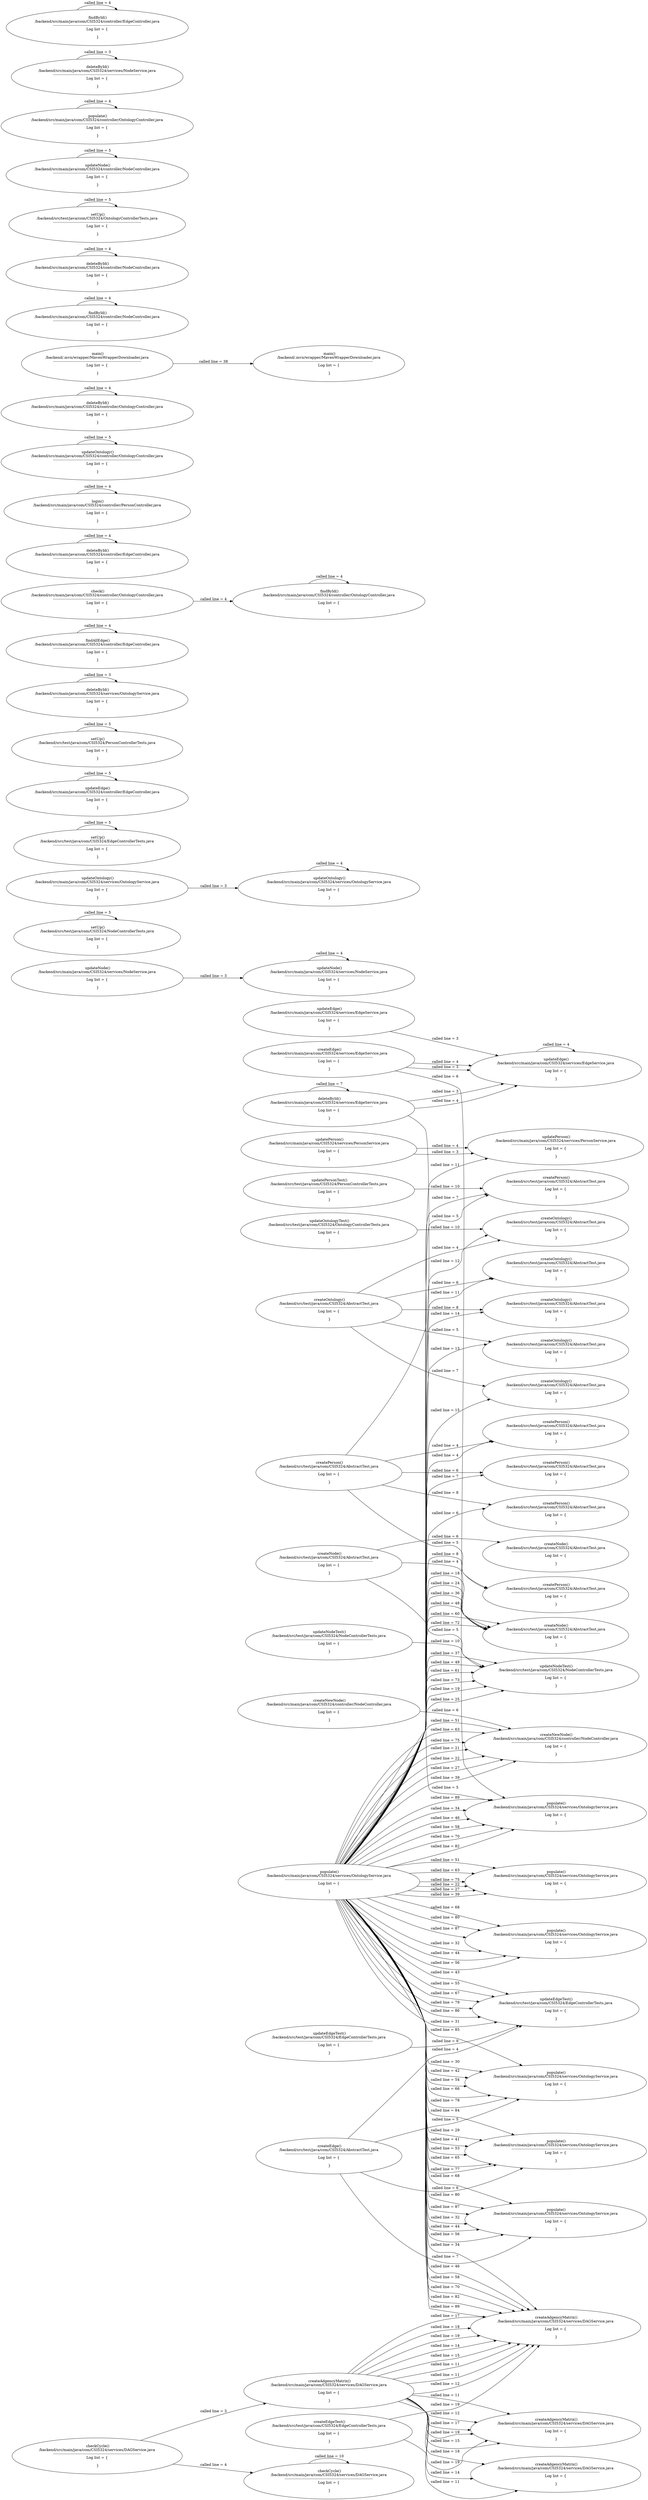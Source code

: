 digraph cil_rad {
rankdir = LR;
node [shape=oval];
  1114822007 -> -905772693[label =" called line = 10"];
  1114822007 [ label = " updateOntologyTest()
/backend/src/test/java/com/CSI5324/OntologyControllerTests.java
 ---------------------------------------------------------------------------- 
 Log list = { 

 }" ];
-905772693 [ label = " updateOntologyTest()
/backend/src/test/java/com/CSI5324/OntologyControllerTests.java
 ---------------------------------------------------------------------------- 
 Log list = { 

 }" ];
  -14965986 -> -14965986[label =" called line = 4"];
  -14965986 [ label = " findById()
/backend/src/main/java/com/CSI5324/services/NodeService.java
 ---------------------------------------------------------------------------- 
 Log list = { 

 }" ];
-14965986 [ label = " findById()
/backend/src/main/java/com/CSI5324/services/NodeService.java
 ---------------------------------------------------------------------------- 
 Log list = { 

 }" ];
  1726496229 -> 1726496229[label =" called line = 5"];
  1726496229 [ label = " setUp()
/backend/src/test/java/com/CSI5324/NodeControllerTests.java
 ---------------------------------------------------------------------------- 
 Log list = { 

 }" ];
1726496229 [ label = " setUp()
/backend/src/test/java/com/CSI5324/NodeControllerTests.java
 ---------------------------------------------------------------------------- 
 Log list = { 

 }" ];
  211982769 -> 211982769[label =" called line = 4"];
  211982769 [ label = " findById()
/backend/src/main/java/com/CSI5324/services/OntologyService.java
 ---------------------------------------------------------------------------- 
 Log list = { 

 }" ];
211982769 [ label = " findById()
/backend/src/main/java/com/CSI5324/services/OntologyService.java
 ---------------------------------------------------------------------------- 
 Log list = { 

 }" ];
  857779511 -> -1856030810[label =" called line = 10"];
  857779511 [ label = " updatePersonTest()
/backend/src/test/java/com/CSI5324/PersonControllerTests.java
 ---------------------------------------------------------------------------- 
 Log list = { 

 }" ];
-1856030810 [ label = " updatePersonTest()
/backend/src/test/java/com/CSI5324/PersonControllerTests.java
 ---------------------------------------------------------------------------- 
 Log list = { 

 }" ];
  -1187289312 -> -1187289312[label =" called line = 5"];
  -1187289312 [ label = " setUp()
/backend/src/test/java/com/CSI5324/EdgeControllerTests.java
 ---------------------------------------------------------------------------- 
 Log list = { 

 }" ];
-1187289312 [ label = " setUp()
/backend/src/test/java/com/CSI5324/EdgeControllerTests.java
 ---------------------------------------------------------------------------- 
 Log list = { 

 }" ];
  2024435633 -> 1937531139[label =" called line = 3"];
  2024435633 [ label = " createEdge()
/backend/src/main/java/com/CSI5324/services/EdgeService.java
 ---------------------------------------------------------------------------- 
 Log list = { 

 }" ];
1937531139 [ label = " createEdge()
/backend/src/main/java/com/CSI5324/services/EdgeService.java
 ---------------------------------------------------------------------------- 
 Log list = { 

 }" ];
  2024435633 -> 1937531139[label =" called line = 4"];
  2024435633 [ label = " createEdge()
/backend/src/main/java/com/CSI5324/services/EdgeService.java
 ---------------------------------------------------------------------------- 
 Log list = { 

 }" ];
1937531139 [ label = " createEdge()
/backend/src/main/java/com/CSI5324/services/EdgeService.java
 ---------------------------------------------------------------------------- 
 Log list = { 

 }" ];
  2024435633 -> -1876270642[label =" called line = 6"];
  2024435633 [ label = " createEdge()
/backend/src/main/java/com/CSI5324/services/EdgeService.java
 ---------------------------------------------------------------------------- 
 Log list = { 

 }" ];
-1876270642 [ label = " createEdge()
/backend/src/main/java/com/CSI5324/services/EdgeService.java
 ---------------------------------------------------------------------------- 
 Log list = { 

 }" ];
  54956378 -> 1669258125[label =" called line = 4"];
  54956378 [ label = " createEdge()
/backend/src/test/java/com/CSI5324/AbstractTest.java
 ---------------------------------------------------------------------------- 
 Log list = { 

 }" ];
1669258125 [ label = " createEdge()
/backend/src/test/java/com/CSI5324/AbstractTest.java
 ---------------------------------------------------------------------------- 
 Log list = { 

 }" ];
  54956378 -> 841292879[label =" called line = 5"];
  54956378 [ label = " createEdge()
/backend/src/test/java/com/CSI5324/AbstractTest.java
 ---------------------------------------------------------------------------- 
 Log list = { 

 }" ];
841292879 [ label = " createEdge()
/backend/src/test/java/com/CSI5324/AbstractTest.java
 ---------------------------------------------------------------------------- 
 Log list = { 

 }" ];
  54956378 -> 1935152702[label =" called line = 6"];
  54956378 [ label = " createEdge()
/backend/src/test/java/com/CSI5324/AbstractTest.java
 ---------------------------------------------------------------------------- 
 Log list = { 

 }" ];
1935152702 [ label = " createEdge()
/backend/src/test/java/com/CSI5324/AbstractTest.java
 ---------------------------------------------------------------------------- 
 Log list = { 

 }" ];
  54956378 -> -2112340593[label =" called line = 7"];
  54956378 [ label = " createEdge()
/backend/src/test/java/com/CSI5324/AbstractTest.java
 ---------------------------------------------------------------------------- 
 Log list = { 

 }" ];
-2112340593 [ label = " createEdge()
/backend/src/test/java/com/CSI5324/AbstractTest.java
 ---------------------------------------------------------------------------- 
 Log list = { 

 }" ];
  -1614133014 -> -1614133014[label =" called line = 10"];
  -1614133014 [ label = " dfs()
/backend/src/main/java/com/CSI5324/services/DAGService.java
 ---------------------------------------------------------------------------- 
 Log list = { 

 }" ];
-1614133014 [ label = " dfs()
/backend/src/main/java/com/CSI5324/services/DAGService.java
 ---------------------------------------------------------------------------- 
 Log list = { 

 }" ];
  -338783755 -> 1937531139[label =" called line = 3"];
  -338783755 [ label = " deleteById()
/backend/src/main/java/com/CSI5324/services/EdgeService.java
 ---------------------------------------------------------------------------- 
 Log list = { 

 }" ];
1937531139 [ label = " deleteById()
/backend/src/main/java/com/CSI5324/services/EdgeService.java
 ---------------------------------------------------------------------------- 
 Log list = { 

 }" ];
  -338783755 -> 1937531139[label =" called line = 4"];
  -338783755 [ label = " deleteById()
/backend/src/main/java/com/CSI5324/services/EdgeService.java
 ---------------------------------------------------------------------------- 
 Log list = { 

 }" ];
1937531139 [ label = " deleteById()
/backend/src/main/java/com/CSI5324/services/EdgeService.java
 ---------------------------------------------------------------------------- 
 Log list = { 

 }" ];
  -338783755 -> -1876270642[label =" called line = 5"];
  -338783755 [ label = " deleteById()
/backend/src/main/java/com/CSI5324/services/EdgeService.java
 ---------------------------------------------------------------------------- 
 Log list = { 

 }" ];
-1876270642 [ label = " deleteById()
/backend/src/main/java/com/CSI5324/services/EdgeService.java
 ---------------------------------------------------------------------------- 
 Log list = { 

 }" ];
  -338783755 -> -338783755[label =" called line = 7"];
  -338783755 [ label = " deleteById()
/backend/src/main/java/com/CSI5324/services/EdgeService.java
 ---------------------------------------------------------------------------- 
 Log list = { 

 }" ];
-338783755 [ label = " deleteById()
/backend/src/main/java/com/CSI5324/services/EdgeService.java
 ---------------------------------------------------------------------------- 
 Log list = { 

 }" ];
  -1433088593 -> -1752601307[label =" called line = 4"];
  -1433088593 [ label = " populate()
/backend/src/main/java/com/CSI5324/services/OntologyService.java
 ---------------------------------------------------------------------------- 
 Log list = { 

 }" ];
-1752601307 [ label = " populate()
/backend/src/main/java/com/CSI5324/services/OntologyService.java
 ---------------------------------------------------------------------------- 
 Log list = { 

 }" ];
  -1433088593 -> -1856030810[label =" called line = 5"];
  -1433088593 [ label = " populate()
/backend/src/main/java/com/CSI5324/services/OntologyService.java
 ---------------------------------------------------------------------------- 
 Log list = { 

 }" ];
-1856030810 [ label = " populate()
/backend/src/main/java/com/CSI5324/services/OntologyService.java
 ---------------------------------------------------------------------------- 
 Log list = { 

 }" ];
  -1433088593 -> 370726197[label =" called line = 6"];
  -1433088593 [ label = " populate()
/backend/src/main/java/com/CSI5324/services/OntologyService.java
 ---------------------------------------------------------------------------- 
 Log list = { 

 }" ];
370726197 [ label = " populate()
/backend/src/main/java/com/CSI5324/services/OntologyService.java
 ---------------------------------------------------------------------------- 
 Log list = { 

 }" ];
  -1433088593 -> -481006463[label =" called line = 7"];
  -1433088593 [ label = " populate()
/backend/src/main/java/com/CSI5324/services/OntologyService.java
 ---------------------------------------------------------------------------- 
 Log list = { 

 }" ];
-481006463 [ label = " populate()
/backend/src/main/java/com/CSI5324/services/OntologyService.java
 ---------------------------------------------------------------------------- 
 Log list = { 

 }" ];
  -1433088593 -> 1848115617[label =" called line = 8"];
  -1433088593 [ label = " populate()
/backend/src/main/java/com/CSI5324/services/OntologyService.java
 ---------------------------------------------------------------------------- 
 Log list = { 

 }" ];
1848115617 [ label = " populate()
/backend/src/main/java/com/CSI5324/services/OntologyService.java
 ---------------------------------------------------------------------------- 
 Log list = { 

 }" ];
  -1433088593 -> 1249648296[label =" called line = 11"];
  -1433088593 [ label = " populate()
/backend/src/main/java/com/CSI5324/services/OntologyService.java
 ---------------------------------------------------------------------------- 
 Log list = { 

 }" ];
1249648296 [ label = " populate()
/backend/src/main/java/com/CSI5324/services/OntologyService.java
 ---------------------------------------------------------------------------- 
 Log list = { 

 }" ];
  -1433088593 -> -1309626333[label =" called line = 11"];
  -1433088593 [ label = " populate()
/backend/src/main/java/com/CSI5324/services/OntologyService.java
 ---------------------------------------------------------------------------- 
 Log list = { 

 }" ];
-1309626333 [ label = " populate()
/backend/src/main/java/com/CSI5324/services/OntologyService.java
 ---------------------------------------------------------------------------- 
 Log list = { 

 }" ];
  -1433088593 -> -905772693[label =" called line = 12"];
  -1433088593 [ label = " populate()
/backend/src/main/java/com/CSI5324/services/OntologyService.java
 ---------------------------------------------------------------------------- 
 Log list = { 

 }" ];
-905772693 [ label = " populate()
/backend/src/main/java/com/CSI5324/services/OntologyService.java
 ---------------------------------------------------------------------------- 
 Log list = { 

 }" ];
  -1433088593 -> 1928857289[label =" called line = 13"];
  -1433088593 [ label = " populate()
/backend/src/main/java/com/CSI5324/services/OntologyService.java
 ---------------------------------------------------------------------------- 
 Log list = { 

 }" ];
1928857289 [ label = " populate()
/backend/src/main/java/com/CSI5324/services/OntologyService.java
 ---------------------------------------------------------------------------- 
 Log list = { 

 }" ];
  -1433088593 -> 2083580000[label =" called line = 14"];
  -1433088593 [ label = " populate()
/backend/src/main/java/com/CSI5324/services/OntologyService.java
 ---------------------------------------------------------------------------- 
 Log list = { 

 }" ];
2083580000 [ label = " populate()
/backend/src/main/java/com/CSI5324/services/OntologyService.java
 ---------------------------------------------------------------------------- 
 Log list = { 

 }" ];
  -1433088593 -> -1102139429[label =" called line = 15"];
  -1433088593 [ label = " populate()
/backend/src/main/java/com/CSI5324/services/OntologyService.java
 ---------------------------------------------------------------------------- 
 Log list = { 

 }" ];
-1102139429 [ label = " populate()
/backend/src/main/java/com/CSI5324/services/OntologyService.java
 ---------------------------------------------------------------------------- 
 Log list = { 

 }" ];
  -1433088593 -> -1765100200[label =" called line = 18"];
  -1433088593 [ label = " populate()
/backend/src/main/java/com/CSI5324/services/OntologyService.java
 ---------------------------------------------------------------------------- 
 Log list = { 

 }" ];
-1765100200 [ label = " populate()
/backend/src/main/java/com/CSI5324/services/OntologyService.java
 ---------------------------------------------------------------------------- 
 Log list = { 

 }" ];
  -1433088593 -> 141986733[label =" called line = 19"];
  -1433088593 [ label = " populate()
/backend/src/main/java/com/CSI5324/services/OntologyService.java
 ---------------------------------------------------------------------------- 
 Log list = { 

 }" ];
141986733 [ label = " populate()
/backend/src/main/java/com/CSI5324/services/OntologyService.java
 ---------------------------------------------------------------------------- 
 Log list = { 

 }" ];
  -1433088593 -> -305670245[label =" called line = 21"];
  -1433088593 [ label = " populate()
/backend/src/main/java/com/CSI5324/services/OntologyService.java
 ---------------------------------------------------------------------------- 
 Log list = { 

 }" ];
-305670245 [ label = " populate()
/backend/src/main/java/com/CSI5324/services/OntologyService.java
 ---------------------------------------------------------------------------- 
 Log list = { 

 }" ];
  -1433088593 -> -305670245[label =" called line = 22"];
  -1433088593 [ label = " populate()
/backend/src/main/java/com/CSI5324/services/OntologyService.java
 ---------------------------------------------------------------------------- 
 Log list = { 

 }" ];
-305670245 [ label = " populate()
/backend/src/main/java/com/CSI5324/services/OntologyService.java
 ---------------------------------------------------------------------------- 
 Log list = { 

 }" ];
  -1433088593 -> 1309448787[label =" called line = 22"];
  -1433088593 [ label = " populate()
/backend/src/main/java/com/CSI5324/services/OntologyService.java
 ---------------------------------------------------------------------------- 
 Log list = { 

 }" ];
1309448787 [ label = " populate()
/backend/src/main/java/com/CSI5324/services/OntologyService.java
 ---------------------------------------------------------------------------- 
 Log list = { 

 }" ];
  -1433088593 -> -1765100200[label =" called line = 24"];
  -1433088593 [ label = " populate()
/backend/src/main/java/com/CSI5324/services/OntologyService.java
 ---------------------------------------------------------------------------- 
 Log list = { 

 }" ];
-1765100200 [ label = " populate()
/backend/src/main/java/com/CSI5324/services/OntologyService.java
 ---------------------------------------------------------------------------- 
 Log list = { 

 }" ];
  -1433088593 -> 141986733[label =" called line = 25"];
  -1433088593 [ label = " populate()
/backend/src/main/java/com/CSI5324/services/OntologyService.java
 ---------------------------------------------------------------------------- 
 Log list = { 

 }" ];
141986733 [ label = " populate()
/backend/src/main/java/com/CSI5324/services/OntologyService.java
 ---------------------------------------------------------------------------- 
 Log list = { 

 }" ];
  -1433088593 -> -305670245[label =" called line = 27"];
  -1433088593 [ label = " populate()
/backend/src/main/java/com/CSI5324/services/OntologyService.java
 ---------------------------------------------------------------------------- 
 Log list = { 

 }" ];
-305670245 [ label = " populate()
/backend/src/main/java/com/CSI5324/services/OntologyService.java
 ---------------------------------------------------------------------------- 
 Log list = { 

 }" ];
  -1433088593 -> 1309448787[label =" called line = 27"];
  -1433088593 [ label = " populate()
/backend/src/main/java/com/CSI5324/services/OntologyService.java
 ---------------------------------------------------------------------------- 
 Log list = { 

 }" ];
1309448787 [ label = " populate()
/backend/src/main/java/com/CSI5324/services/OntologyService.java
 ---------------------------------------------------------------------------- 
 Log list = { 

 }" ];
  -1433088593 -> 1935152702[label =" called line = 29"];
  -1433088593 [ label = " populate()
/backend/src/main/java/com/CSI5324/services/OntologyService.java
 ---------------------------------------------------------------------------- 
 Log list = { 

 }" ];
1935152702 [ label = " populate()
/backend/src/main/java/com/CSI5324/services/OntologyService.java
 ---------------------------------------------------------------------------- 
 Log list = { 

 }" ];
  -1433088593 -> 841292879[label =" called line = 30"];
  -1433088593 [ label = " populate()
/backend/src/main/java/com/CSI5324/services/OntologyService.java
 ---------------------------------------------------------------------------- 
 Log list = { 

 }" ];
841292879 [ label = " populate()
/backend/src/main/java/com/CSI5324/services/OntologyService.java
 ---------------------------------------------------------------------------- 
 Log list = { 

 }" ];
  -1433088593 -> 1669258125[label =" called line = 31"];
  -1433088593 [ label = " populate()
/backend/src/main/java/com/CSI5324/services/OntologyService.java
 ---------------------------------------------------------------------------- 
 Log list = { 

 }" ];
1669258125 [ label = " populate()
/backend/src/main/java/com/CSI5324/services/OntologyService.java
 ---------------------------------------------------------------------------- 
 Log list = { 

 }" ];
  -1433088593 -> 347737198[label =" called line = 32"];
  -1433088593 [ label = " populate()
/backend/src/main/java/com/CSI5324/services/OntologyService.java
 ---------------------------------------------------------------------------- 
 Log list = { 

 }" ];
347737198 [ label = " populate()
/backend/src/main/java/com/CSI5324/services/OntologyService.java
 ---------------------------------------------------------------------------- 
 Log list = { 

 }" ];
  -1433088593 -> -2112340593[label =" called line = 32"];
  -1433088593 [ label = " populate()
/backend/src/main/java/com/CSI5324/services/OntologyService.java
 ---------------------------------------------------------------------------- 
 Log list = { 

 }" ];
-2112340593 [ label = " populate()
/backend/src/main/java/com/CSI5324/services/OntologyService.java
 ---------------------------------------------------------------------------- 
 Log list = { 

 }" ];
  -1433088593 -> 1948041152[label =" called line = 34"];
  -1433088593 [ label = " populate()
/backend/src/main/java/com/CSI5324/services/OntologyService.java
 ---------------------------------------------------------------------------- 
 Log list = { 

 }" ];
1948041152 [ label = " populate()
/backend/src/main/java/com/CSI5324/services/OntologyService.java
 ---------------------------------------------------------------------------- 
 Log list = { 

 }" ];
  -1433088593 -> -1876270642[label =" called line = 34"];
  -1433088593 [ label = " populate()
/backend/src/main/java/com/CSI5324/services/OntologyService.java
 ---------------------------------------------------------------------------- 
 Log list = { 

 }" ];
-1876270642 [ label = " populate()
/backend/src/main/java/com/CSI5324/services/OntologyService.java
 ---------------------------------------------------------------------------- 
 Log list = { 

 }" ];
  -1433088593 -> -1765100200[label =" called line = 36"];
  -1433088593 [ label = " populate()
/backend/src/main/java/com/CSI5324/services/OntologyService.java
 ---------------------------------------------------------------------------- 
 Log list = { 

 }" ];
-1765100200 [ label = " populate()
/backend/src/main/java/com/CSI5324/services/OntologyService.java
 ---------------------------------------------------------------------------- 
 Log list = { 

 }" ];
  -1433088593 -> 141986733[label =" called line = 37"];
  -1433088593 [ label = " populate()
/backend/src/main/java/com/CSI5324/services/OntologyService.java
 ---------------------------------------------------------------------------- 
 Log list = { 

 }" ];
141986733 [ label = " populate()
/backend/src/main/java/com/CSI5324/services/OntologyService.java
 ---------------------------------------------------------------------------- 
 Log list = { 

 }" ];
  -1433088593 -> -305670245[label =" called line = 39"];
  -1433088593 [ label = " populate()
/backend/src/main/java/com/CSI5324/services/OntologyService.java
 ---------------------------------------------------------------------------- 
 Log list = { 

 }" ];
-305670245 [ label = " populate()
/backend/src/main/java/com/CSI5324/services/OntologyService.java
 ---------------------------------------------------------------------------- 
 Log list = { 

 }" ];
  -1433088593 -> 1309448787[label =" called line = 39"];
  -1433088593 [ label = " populate()
/backend/src/main/java/com/CSI5324/services/OntologyService.java
 ---------------------------------------------------------------------------- 
 Log list = { 

 }" ];
1309448787 [ label = " populate()
/backend/src/main/java/com/CSI5324/services/OntologyService.java
 ---------------------------------------------------------------------------- 
 Log list = { 

 }" ];
  -1433088593 -> 1935152702[label =" called line = 41"];
  -1433088593 [ label = " populate()
/backend/src/main/java/com/CSI5324/services/OntologyService.java
 ---------------------------------------------------------------------------- 
 Log list = { 

 }" ];
1935152702 [ label = " populate()
/backend/src/main/java/com/CSI5324/services/OntologyService.java
 ---------------------------------------------------------------------------- 
 Log list = { 

 }" ];
  -1433088593 -> 841292879[label =" called line = 42"];
  -1433088593 [ label = " populate()
/backend/src/main/java/com/CSI5324/services/OntologyService.java
 ---------------------------------------------------------------------------- 
 Log list = { 

 }" ];
841292879 [ label = " populate()
/backend/src/main/java/com/CSI5324/services/OntologyService.java
 ---------------------------------------------------------------------------- 
 Log list = { 

 }" ];
  -1433088593 -> 1669258125[label =" called line = 43"];
  -1433088593 [ label = " populate()
/backend/src/main/java/com/CSI5324/services/OntologyService.java
 ---------------------------------------------------------------------------- 
 Log list = { 

 }" ];
1669258125 [ label = " populate()
/backend/src/main/java/com/CSI5324/services/OntologyService.java
 ---------------------------------------------------------------------------- 
 Log list = { 

 }" ];
  -1433088593 -> 347737198[label =" called line = 44"];
  -1433088593 [ label = " populate()
/backend/src/main/java/com/CSI5324/services/OntologyService.java
 ---------------------------------------------------------------------------- 
 Log list = { 

 }" ];
347737198 [ label = " populate()
/backend/src/main/java/com/CSI5324/services/OntologyService.java
 ---------------------------------------------------------------------------- 
 Log list = { 

 }" ];
  -1433088593 -> -2112340593[label =" called line = 44"];
  -1433088593 [ label = " populate()
/backend/src/main/java/com/CSI5324/services/OntologyService.java
 ---------------------------------------------------------------------------- 
 Log list = { 

 }" ];
-2112340593 [ label = " populate()
/backend/src/main/java/com/CSI5324/services/OntologyService.java
 ---------------------------------------------------------------------------- 
 Log list = { 

 }" ];
  -1433088593 -> 1948041152[label =" called line = 46"];
  -1433088593 [ label = " populate()
/backend/src/main/java/com/CSI5324/services/OntologyService.java
 ---------------------------------------------------------------------------- 
 Log list = { 

 }" ];
1948041152 [ label = " populate()
/backend/src/main/java/com/CSI5324/services/OntologyService.java
 ---------------------------------------------------------------------------- 
 Log list = { 

 }" ];
  -1433088593 -> -1876270642[label =" called line = 46"];
  -1433088593 [ label = " populate()
/backend/src/main/java/com/CSI5324/services/OntologyService.java
 ---------------------------------------------------------------------------- 
 Log list = { 

 }" ];
-1876270642 [ label = " populate()
/backend/src/main/java/com/CSI5324/services/OntologyService.java
 ---------------------------------------------------------------------------- 
 Log list = { 

 }" ];
  -1433088593 -> -1765100200[label =" called line = 48"];
  -1433088593 [ label = " populate()
/backend/src/main/java/com/CSI5324/services/OntologyService.java
 ---------------------------------------------------------------------------- 
 Log list = { 

 }" ];
-1765100200 [ label = " populate()
/backend/src/main/java/com/CSI5324/services/OntologyService.java
 ---------------------------------------------------------------------------- 
 Log list = { 

 }" ];
  -1433088593 -> 141986733[label =" called line = 49"];
  -1433088593 [ label = " populate()
/backend/src/main/java/com/CSI5324/services/OntologyService.java
 ---------------------------------------------------------------------------- 
 Log list = { 

 }" ];
141986733 [ label = " populate()
/backend/src/main/java/com/CSI5324/services/OntologyService.java
 ---------------------------------------------------------------------------- 
 Log list = { 

 }" ];
  -1433088593 -> -305670245[label =" called line = 51"];
  -1433088593 [ label = " populate()
/backend/src/main/java/com/CSI5324/services/OntologyService.java
 ---------------------------------------------------------------------------- 
 Log list = { 

 }" ];
-305670245 [ label = " populate()
/backend/src/main/java/com/CSI5324/services/OntologyService.java
 ---------------------------------------------------------------------------- 
 Log list = { 

 }" ];
  -1433088593 -> 1309448787[label =" called line = 51"];
  -1433088593 [ label = " populate()
/backend/src/main/java/com/CSI5324/services/OntologyService.java
 ---------------------------------------------------------------------------- 
 Log list = { 

 }" ];
1309448787 [ label = " populate()
/backend/src/main/java/com/CSI5324/services/OntologyService.java
 ---------------------------------------------------------------------------- 
 Log list = { 

 }" ];
  -1433088593 -> 1935152702[label =" called line = 53"];
  -1433088593 [ label = " populate()
/backend/src/main/java/com/CSI5324/services/OntologyService.java
 ---------------------------------------------------------------------------- 
 Log list = { 

 }" ];
1935152702 [ label = " populate()
/backend/src/main/java/com/CSI5324/services/OntologyService.java
 ---------------------------------------------------------------------------- 
 Log list = { 

 }" ];
  -1433088593 -> 841292879[label =" called line = 54"];
  -1433088593 [ label = " populate()
/backend/src/main/java/com/CSI5324/services/OntologyService.java
 ---------------------------------------------------------------------------- 
 Log list = { 

 }" ];
841292879 [ label = " populate()
/backend/src/main/java/com/CSI5324/services/OntologyService.java
 ---------------------------------------------------------------------------- 
 Log list = { 

 }" ];
  -1433088593 -> 1669258125[label =" called line = 55"];
  -1433088593 [ label = " populate()
/backend/src/main/java/com/CSI5324/services/OntologyService.java
 ---------------------------------------------------------------------------- 
 Log list = { 

 }" ];
1669258125 [ label = " populate()
/backend/src/main/java/com/CSI5324/services/OntologyService.java
 ---------------------------------------------------------------------------- 
 Log list = { 

 }" ];
  -1433088593 -> 347737198[label =" called line = 56"];
  -1433088593 [ label = " populate()
/backend/src/main/java/com/CSI5324/services/OntologyService.java
 ---------------------------------------------------------------------------- 
 Log list = { 

 }" ];
347737198 [ label = " populate()
/backend/src/main/java/com/CSI5324/services/OntologyService.java
 ---------------------------------------------------------------------------- 
 Log list = { 

 }" ];
  -1433088593 -> -2112340593[label =" called line = 56"];
  -1433088593 [ label = " populate()
/backend/src/main/java/com/CSI5324/services/OntologyService.java
 ---------------------------------------------------------------------------- 
 Log list = { 

 }" ];
-2112340593 [ label = " populate()
/backend/src/main/java/com/CSI5324/services/OntologyService.java
 ---------------------------------------------------------------------------- 
 Log list = { 

 }" ];
  -1433088593 -> 1948041152[label =" called line = 58"];
  -1433088593 [ label = " populate()
/backend/src/main/java/com/CSI5324/services/OntologyService.java
 ---------------------------------------------------------------------------- 
 Log list = { 

 }" ];
1948041152 [ label = " populate()
/backend/src/main/java/com/CSI5324/services/OntologyService.java
 ---------------------------------------------------------------------------- 
 Log list = { 

 }" ];
  -1433088593 -> -1876270642[label =" called line = 58"];
  -1433088593 [ label = " populate()
/backend/src/main/java/com/CSI5324/services/OntologyService.java
 ---------------------------------------------------------------------------- 
 Log list = { 

 }" ];
-1876270642 [ label = " populate()
/backend/src/main/java/com/CSI5324/services/OntologyService.java
 ---------------------------------------------------------------------------- 
 Log list = { 

 }" ];
  -1433088593 -> -1765100200[label =" called line = 60"];
  -1433088593 [ label = " populate()
/backend/src/main/java/com/CSI5324/services/OntologyService.java
 ---------------------------------------------------------------------------- 
 Log list = { 

 }" ];
-1765100200 [ label = " populate()
/backend/src/main/java/com/CSI5324/services/OntologyService.java
 ---------------------------------------------------------------------------- 
 Log list = { 

 }" ];
  -1433088593 -> 141986733[label =" called line = 61"];
  -1433088593 [ label = " populate()
/backend/src/main/java/com/CSI5324/services/OntologyService.java
 ---------------------------------------------------------------------------- 
 Log list = { 

 }" ];
141986733 [ label = " populate()
/backend/src/main/java/com/CSI5324/services/OntologyService.java
 ---------------------------------------------------------------------------- 
 Log list = { 

 }" ];
  -1433088593 -> -305670245[label =" called line = 63"];
  -1433088593 [ label = " populate()
/backend/src/main/java/com/CSI5324/services/OntologyService.java
 ---------------------------------------------------------------------------- 
 Log list = { 

 }" ];
-305670245 [ label = " populate()
/backend/src/main/java/com/CSI5324/services/OntologyService.java
 ---------------------------------------------------------------------------- 
 Log list = { 

 }" ];
  -1433088593 -> 1309448787[label =" called line = 63"];
  -1433088593 [ label = " populate()
/backend/src/main/java/com/CSI5324/services/OntologyService.java
 ---------------------------------------------------------------------------- 
 Log list = { 

 }" ];
1309448787 [ label = " populate()
/backend/src/main/java/com/CSI5324/services/OntologyService.java
 ---------------------------------------------------------------------------- 
 Log list = { 

 }" ];
  -1433088593 -> 1935152702[label =" called line = 65"];
  -1433088593 [ label = " populate()
/backend/src/main/java/com/CSI5324/services/OntologyService.java
 ---------------------------------------------------------------------------- 
 Log list = { 

 }" ];
1935152702 [ label = " populate()
/backend/src/main/java/com/CSI5324/services/OntologyService.java
 ---------------------------------------------------------------------------- 
 Log list = { 

 }" ];
  -1433088593 -> 841292879[label =" called line = 66"];
  -1433088593 [ label = " populate()
/backend/src/main/java/com/CSI5324/services/OntologyService.java
 ---------------------------------------------------------------------------- 
 Log list = { 

 }" ];
841292879 [ label = " populate()
/backend/src/main/java/com/CSI5324/services/OntologyService.java
 ---------------------------------------------------------------------------- 
 Log list = { 

 }" ];
  -1433088593 -> 1669258125[label =" called line = 67"];
  -1433088593 [ label = " populate()
/backend/src/main/java/com/CSI5324/services/OntologyService.java
 ---------------------------------------------------------------------------- 
 Log list = { 

 }" ];
1669258125 [ label = " populate()
/backend/src/main/java/com/CSI5324/services/OntologyService.java
 ---------------------------------------------------------------------------- 
 Log list = { 

 }" ];
  -1433088593 -> 347737198[label =" called line = 68"];
  -1433088593 [ label = " populate()
/backend/src/main/java/com/CSI5324/services/OntologyService.java
 ---------------------------------------------------------------------------- 
 Log list = { 

 }" ];
347737198 [ label = " populate()
/backend/src/main/java/com/CSI5324/services/OntologyService.java
 ---------------------------------------------------------------------------- 
 Log list = { 

 }" ];
  -1433088593 -> -2112340593[label =" called line = 68"];
  -1433088593 [ label = " populate()
/backend/src/main/java/com/CSI5324/services/OntologyService.java
 ---------------------------------------------------------------------------- 
 Log list = { 

 }" ];
-2112340593 [ label = " populate()
/backend/src/main/java/com/CSI5324/services/OntologyService.java
 ---------------------------------------------------------------------------- 
 Log list = { 

 }" ];
  -1433088593 -> 1948041152[label =" called line = 70"];
  -1433088593 [ label = " populate()
/backend/src/main/java/com/CSI5324/services/OntologyService.java
 ---------------------------------------------------------------------------- 
 Log list = { 

 }" ];
1948041152 [ label = " populate()
/backend/src/main/java/com/CSI5324/services/OntologyService.java
 ---------------------------------------------------------------------------- 
 Log list = { 

 }" ];
  -1433088593 -> -1876270642[label =" called line = 70"];
  -1433088593 [ label = " populate()
/backend/src/main/java/com/CSI5324/services/OntologyService.java
 ---------------------------------------------------------------------------- 
 Log list = { 

 }" ];
-1876270642 [ label = " populate()
/backend/src/main/java/com/CSI5324/services/OntologyService.java
 ---------------------------------------------------------------------------- 
 Log list = { 

 }" ];
  -1433088593 -> -1765100200[label =" called line = 72"];
  -1433088593 [ label = " populate()
/backend/src/main/java/com/CSI5324/services/OntologyService.java
 ---------------------------------------------------------------------------- 
 Log list = { 

 }" ];
-1765100200 [ label = " populate()
/backend/src/main/java/com/CSI5324/services/OntologyService.java
 ---------------------------------------------------------------------------- 
 Log list = { 

 }" ];
  -1433088593 -> 141986733[label =" called line = 73"];
  -1433088593 [ label = " populate()
/backend/src/main/java/com/CSI5324/services/OntologyService.java
 ---------------------------------------------------------------------------- 
 Log list = { 

 }" ];
141986733 [ label = " populate()
/backend/src/main/java/com/CSI5324/services/OntologyService.java
 ---------------------------------------------------------------------------- 
 Log list = { 

 }" ];
  -1433088593 -> -305670245[label =" called line = 75"];
  -1433088593 [ label = " populate()
/backend/src/main/java/com/CSI5324/services/OntologyService.java
 ---------------------------------------------------------------------------- 
 Log list = { 

 }" ];
-305670245 [ label = " populate()
/backend/src/main/java/com/CSI5324/services/OntologyService.java
 ---------------------------------------------------------------------------- 
 Log list = { 

 }" ];
  -1433088593 -> 1309448787[label =" called line = 75"];
  -1433088593 [ label = " populate()
/backend/src/main/java/com/CSI5324/services/OntologyService.java
 ---------------------------------------------------------------------------- 
 Log list = { 

 }" ];
1309448787 [ label = " populate()
/backend/src/main/java/com/CSI5324/services/OntologyService.java
 ---------------------------------------------------------------------------- 
 Log list = { 

 }" ];
  -1433088593 -> 1935152702[label =" called line = 77"];
  -1433088593 [ label = " populate()
/backend/src/main/java/com/CSI5324/services/OntologyService.java
 ---------------------------------------------------------------------------- 
 Log list = { 

 }" ];
1935152702 [ label = " populate()
/backend/src/main/java/com/CSI5324/services/OntologyService.java
 ---------------------------------------------------------------------------- 
 Log list = { 

 }" ];
  -1433088593 -> 841292879[label =" called line = 78"];
  -1433088593 [ label = " populate()
/backend/src/main/java/com/CSI5324/services/OntologyService.java
 ---------------------------------------------------------------------------- 
 Log list = { 

 }" ];
841292879 [ label = " populate()
/backend/src/main/java/com/CSI5324/services/OntologyService.java
 ---------------------------------------------------------------------------- 
 Log list = { 

 }" ];
  -1433088593 -> 1669258125[label =" called line = 79"];
  -1433088593 [ label = " populate()
/backend/src/main/java/com/CSI5324/services/OntologyService.java
 ---------------------------------------------------------------------------- 
 Log list = { 

 }" ];
1669258125 [ label = " populate()
/backend/src/main/java/com/CSI5324/services/OntologyService.java
 ---------------------------------------------------------------------------- 
 Log list = { 

 }" ];
  -1433088593 -> 347737198[label =" called line = 80"];
  -1433088593 [ label = " populate()
/backend/src/main/java/com/CSI5324/services/OntologyService.java
 ---------------------------------------------------------------------------- 
 Log list = { 

 }" ];
347737198 [ label = " populate()
/backend/src/main/java/com/CSI5324/services/OntologyService.java
 ---------------------------------------------------------------------------- 
 Log list = { 

 }" ];
  -1433088593 -> -2112340593[label =" called line = 80"];
  -1433088593 [ label = " populate()
/backend/src/main/java/com/CSI5324/services/OntologyService.java
 ---------------------------------------------------------------------------- 
 Log list = { 

 }" ];
-2112340593 [ label = " populate()
/backend/src/main/java/com/CSI5324/services/OntologyService.java
 ---------------------------------------------------------------------------- 
 Log list = { 

 }" ];
  -1433088593 -> 1948041152[label =" called line = 82"];
  -1433088593 [ label = " populate()
/backend/src/main/java/com/CSI5324/services/OntologyService.java
 ---------------------------------------------------------------------------- 
 Log list = { 

 }" ];
1948041152 [ label = " populate()
/backend/src/main/java/com/CSI5324/services/OntologyService.java
 ---------------------------------------------------------------------------- 
 Log list = { 

 }" ];
  -1433088593 -> -1876270642[label =" called line = 82"];
  -1433088593 [ label = " populate()
/backend/src/main/java/com/CSI5324/services/OntologyService.java
 ---------------------------------------------------------------------------- 
 Log list = { 

 }" ];
-1876270642 [ label = " populate()
/backend/src/main/java/com/CSI5324/services/OntologyService.java
 ---------------------------------------------------------------------------- 
 Log list = { 

 }" ];
  -1433088593 -> 1935152702[label =" called line = 84"];
  -1433088593 [ label = " populate()
/backend/src/main/java/com/CSI5324/services/OntologyService.java
 ---------------------------------------------------------------------------- 
 Log list = { 

 }" ];
1935152702 [ label = " populate()
/backend/src/main/java/com/CSI5324/services/OntologyService.java
 ---------------------------------------------------------------------------- 
 Log list = { 

 }" ];
  -1433088593 -> 841292879[label =" called line = 85"];
  -1433088593 [ label = " populate()
/backend/src/main/java/com/CSI5324/services/OntologyService.java
 ---------------------------------------------------------------------------- 
 Log list = { 

 }" ];
841292879 [ label = " populate()
/backend/src/main/java/com/CSI5324/services/OntologyService.java
 ---------------------------------------------------------------------------- 
 Log list = { 

 }" ];
  -1433088593 -> 1669258125[label =" called line = 86"];
  -1433088593 [ label = " populate()
/backend/src/main/java/com/CSI5324/services/OntologyService.java
 ---------------------------------------------------------------------------- 
 Log list = { 

 }" ];
1669258125 [ label = " populate()
/backend/src/main/java/com/CSI5324/services/OntologyService.java
 ---------------------------------------------------------------------------- 
 Log list = { 

 }" ];
  -1433088593 -> 347737198[label =" called line = 87"];
  -1433088593 [ label = " populate()
/backend/src/main/java/com/CSI5324/services/OntologyService.java
 ---------------------------------------------------------------------------- 
 Log list = { 

 }" ];
347737198 [ label = " populate()
/backend/src/main/java/com/CSI5324/services/OntologyService.java
 ---------------------------------------------------------------------------- 
 Log list = { 

 }" ];
  -1433088593 -> -2112340593[label =" called line = 87"];
  -1433088593 [ label = " populate()
/backend/src/main/java/com/CSI5324/services/OntologyService.java
 ---------------------------------------------------------------------------- 
 Log list = { 

 }" ];
-2112340593 [ label = " populate()
/backend/src/main/java/com/CSI5324/services/OntologyService.java
 ---------------------------------------------------------------------------- 
 Log list = { 

 }" ];
  -1433088593 -> 1948041152[label =" called line = 89"];
  -1433088593 [ label = " populate()
/backend/src/main/java/com/CSI5324/services/OntologyService.java
 ---------------------------------------------------------------------------- 
 Log list = { 

 }" ];
1948041152 [ label = " populate()
/backend/src/main/java/com/CSI5324/services/OntologyService.java
 ---------------------------------------------------------------------------- 
 Log list = { 

 }" ];
  -1433088593 -> -1876270642[label =" called line = 89"];
  -1433088593 [ label = " populate()
/backend/src/main/java/com/CSI5324/services/OntologyService.java
 ---------------------------------------------------------------------------- 
 Log list = { 

 }" ];
-1876270642 [ label = " populate()
/backend/src/main/java/com/CSI5324/services/OntologyService.java
 ---------------------------------------------------------------------------- 
 Log list = { 

 }" ];
  -1372556276 -> -2004330369[label =" called line = 3"];
  -1372556276 [ label = " checkCycle()
/backend/src/main/java/com/CSI5324/services/DAGService.java
 ---------------------------------------------------------------------------- 
 Log list = { 

 }" ];
-2004330369 [ label = " checkCycle()
/backend/src/main/java/com/CSI5324/services/DAGService.java
 ---------------------------------------------------------------------------- 
 Log list = { 

 }" ];
  -1372556276 -> -1614133014[label =" called line = 4"];
  -1372556276 [ label = " checkCycle()
/backend/src/main/java/com/CSI5324/services/DAGService.java
 ---------------------------------------------------------------------------- 
 Log list = { 

 }" ];
-1614133014 [ label = " checkCycle()
/backend/src/main/java/com/CSI5324/services/DAGService.java
 ---------------------------------------------------------------------------- 
 Log list = { 

 }" ];
  1512564067 -> 1512564067[label =" called line = 5"];
  1512564067 [ label = " updateEdge()
/backend/src/main/java/com/CSI5324/controller/EdgeController.java
 ---------------------------------------------------------------------------- 
 Log list = { 

 }" ];
1512564067 [ label = " updateEdge()
/backend/src/main/java/com/CSI5324/controller/EdgeController.java
 ---------------------------------------------------------------------------- 
 Log list = { 

 }" ];
  -1222525843 -> -905772693[label =" called line = 4"];
  -1222525843 [ label = " createOntology()
/backend/src/test/java/com/CSI5324/AbstractTest.java
 ---------------------------------------------------------------------------- 
 Log list = { 

 }" ];
-905772693 [ label = " createOntology()
/backend/src/test/java/com/CSI5324/AbstractTest.java
 ---------------------------------------------------------------------------- 
 Log list = { 

 }" ];
  -1222525843 -> 1928857289[label =" called line = 5"];
  -1222525843 [ label = " createOntology()
/backend/src/test/java/com/CSI5324/AbstractTest.java
 ---------------------------------------------------------------------------- 
 Log list = { 

 }" ];
1928857289 [ label = " createOntology()
/backend/src/test/java/com/CSI5324/AbstractTest.java
 ---------------------------------------------------------------------------- 
 Log list = { 

 }" ];
  -1222525843 -> -1309626333[label =" called line = 6"];
  -1222525843 [ label = " createOntology()
/backend/src/test/java/com/CSI5324/AbstractTest.java
 ---------------------------------------------------------------------------- 
 Log list = { 

 }" ];
-1309626333 [ label = " createOntology()
/backend/src/test/java/com/CSI5324/AbstractTest.java
 ---------------------------------------------------------------------------- 
 Log list = { 

 }" ];
  -1222525843 -> -1102139429[label =" called line = 7"];
  -1222525843 [ label = " createOntology()
/backend/src/test/java/com/CSI5324/AbstractTest.java
 ---------------------------------------------------------------------------- 
 Log list = { 

 }" ];
-1102139429 [ label = " createOntology()
/backend/src/test/java/com/CSI5324/AbstractTest.java
 ---------------------------------------------------------------------------- 
 Log list = { 

 }" ];
  -1222525843 -> 2083580000[label =" called line = 8"];
  -1222525843 [ label = " createOntology()
/backend/src/test/java/com/CSI5324/AbstractTest.java
 ---------------------------------------------------------------------------- 
 Log list = { 

 }" ];
2083580000 [ label = " createOntology()
/backend/src/test/java/com/CSI5324/AbstractTest.java
 ---------------------------------------------------------------------------- 
 Log list = { 

 }" ];
  2032994936 -> 2032994936[label =" called line = 5"];
  2032994936 [ label = " setUp()
/backend/src/test/java/com/CSI5324/PersonControllerTests.java
 ---------------------------------------------------------------------------- 
 Log list = { 

 }" ];
2032994936 [ label = " setUp()
/backend/src/test/java/com/CSI5324/PersonControllerTests.java
 ---------------------------------------------------------------------------- 
 Log list = { 

 }" ];
  -932062678 -> 1161021489[label =" called line = 19"];
  -932062678 [ label = " createEdgeTest()
/backend/src/test/java/com/CSI5324/EdgeControllerTests.java
 ---------------------------------------------------------------------------- 
 Log list = { 

 }" ];
1161021489 [ label = " createEdgeTest()
/backend/src/test/java/com/CSI5324/EdgeControllerTests.java
 ---------------------------------------------------------------------------- 
 Log list = { 

 }" ];
  -932062678 -> 1948041152[label =" called line = 19"];
  -932062678 [ label = " createEdgeTest()
/backend/src/test/java/com/CSI5324/EdgeControllerTests.java
 ---------------------------------------------------------------------------- 
 Log list = { 

 }" ];
1948041152 [ label = " createEdgeTest()
/backend/src/test/java/com/CSI5324/EdgeControllerTests.java
 ---------------------------------------------------------------------------- 
 Log list = { 

 }" ];
  1025529726 -> 211982769[label =" called line = 3"];
  1025529726 [ label = " updateOntology()
/backend/src/main/java/com/CSI5324/services/OntologyService.java
 ---------------------------------------------------------------------------- 
 Log list = { 

 }" ];
211982769 [ label = " updateOntology()
/backend/src/main/java/com/CSI5324/services/OntologyService.java
 ---------------------------------------------------------------------------- 
 Log list = { 

 }" ];
  322688094 -> -1765100200[label =" called line = 4"];
  322688094 [ label = " createNode()
/backend/src/test/java/com/CSI5324/AbstractTest.java
 ---------------------------------------------------------------------------- 
 Log list = { 

 }" ];
-1765100200 [ label = " createNode()
/backend/src/test/java/com/CSI5324/AbstractTest.java
 ---------------------------------------------------------------------------- 
 Log list = { 

 }" ];
  322688094 -> 141986733[label =" called line = 5"];
  322688094 [ label = " createNode()
/backend/src/test/java/com/CSI5324/AbstractTest.java
 ---------------------------------------------------------------------------- 
 Log list = { 

 }" ];
141986733 [ label = " createNode()
/backend/src/test/java/com/CSI5324/AbstractTest.java
 ---------------------------------------------------------------------------- 
 Log list = { 

 }" ];
  322688094 -> -1018526054[label =" called line = 6"];
  322688094 [ label = " createNode()
/backend/src/test/java/com/CSI5324/AbstractTest.java
 ---------------------------------------------------------------------------- 
 Log list = { 

 }" ];
-1018526054 [ label = " createNode()
/backend/src/test/java/com/CSI5324/AbstractTest.java
 ---------------------------------------------------------------------------- 
 Log list = { 

 }" ];
  -733391069 -> -733391069[label =" called line = 3"];
  -733391069 [ label = " deleteById()
/backend/src/main/java/com/CSI5324/services/OntologyService.java
 ---------------------------------------------------------------------------- 
 Log list = { 

 }" ];
-733391069 [ label = " deleteById()
/backend/src/main/java/com/CSI5324/services/OntologyService.java
 ---------------------------------------------------------------------------- 
 Log list = { 

 }" ];
  -1868507701 -> -1868507701[label =" called line = 4"];
  -1868507701 [ label = " findAllEdge()
/backend/src/main/java/com/CSI5324/controller/EdgeController.java
 ---------------------------------------------------------------------------- 
 Log list = { 

 }" ];
-1868507701 [ label = " findAllEdge()
/backend/src/main/java/com/CSI5324/controller/EdgeController.java
 ---------------------------------------------------------------------------- 
 Log list = { 

 }" ];
  1410154621 -> 983122298[label =" called line = 4"];
  1410154621 [ label = " check()
/backend/src/main/java/com/CSI5324/controller/OntologyController.java
 ---------------------------------------------------------------------------- 
 Log list = { 

 }" ];
983122298 [ label = " check()
/backend/src/main/java/com/CSI5324/controller/OntologyController.java
 ---------------------------------------------------------------------------- 
 Log list = { 

 }" ];
  1625374106 -> 1625374106[label =" called line = 4"];
  1625374106 [ label = " deleteById()
/backend/src/main/java/com/CSI5324/controller/EdgeController.java
 ---------------------------------------------------------------------------- 
 Log list = { 

 }" ];
1625374106 [ label = " deleteById()
/backend/src/main/java/com/CSI5324/controller/EdgeController.java
 ---------------------------------------------------------------------------- 
 Log list = { 

 }" ];
  1937531139 -> 1937531139[label =" called line = 4"];
  1937531139 [ label = " findById()
/backend/src/main/java/com/CSI5324/services/EdgeService.java
 ---------------------------------------------------------------------------- 
 Log list = { 

 }" ];
1937531139 [ label = " findById()
/backend/src/main/java/com/CSI5324/services/EdgeService.java
 ---------------------------------------------------------------------------- 
 Log list = { 

 }" ];
  -929423079 -> -929423079[label =" called line = 4"];
  -929423079 [ label = " login()
/backend/src/main/java/com/CSI5324/controller/PersonController.java
 ---------------------------------------------------------------------------- 
 Log list = { 

 }" ];
-929423079 [ label = " login()
/backend/src/main/java/com/CSI5324/controller/PersonController.java
 ---------------------------------------------------------------------------- 
 Log list = { 

 }" ];
  1409434759 -> 1409434759[label =" called line = 5"];
  1409434759 [ label = " updateOntology()
/backend/src/main/java/com/CSI5324/controller/OntologyController.java
 ---------------------------------------------------------------------------- 
 Log list = { 

 }" ];
1409434759 [ label = " updateOntology()
/backend/src/main/java/com/CSI5324/controller/OntologyController.java
 ---------------------------------------------------------------------------- 
 Log list = { 

 }" ];
  1597321388 -> 1597321388[label =" called line = 4"];
  1597321388 [ label = " deleteById()
/backend/src/main/java/com/CSI5324/controller/OntologyController.java
 ---------------------------------------------------------------------------- 
 Log list = { 

 }" ];
1597321388 [ label = " deleteById()
/backend/src/main/java/com/CSI5324/controller/OntologyController.java
 ---------------------------------------------------------------------------- 
 Log list = { 

 }" ];
  61274625 -> 1445347454[label =" called line = 38"];
  61274625 [ label = " main()
/backend/.mvn/wrapper/MavenWrapperDownloader.java
 ---------------------------------------------------------------------------- 
 Log list = { 

 }" ];
1445347454 [ label = " main()
/backend/.mvn/wrapper/MavenWrapperDownloader.java
 ---------------------------------------------------------------------------- 
 Log list = { 

 }" ];
  253679031 -> 1669258125[label =" called line = 9"];
  253679031 [ label = " updateEdgeTest()
/backend/src/test/java/com/CSI5324/EdgeControllerTests.java
 ---------------------------------------------------------------------------- 
 Log list = { 

 }" ];
1669258125 [ label = " updateEdgeTest()
/backend/src/test/java/com/CSI5324/EdgeControllerTests.java
 ---------------------------------------------------------------------------- 
 Log list = { 

 }" ];
  -451593794 -> 1937531139[label =" called line = 3"];
  -451593794 [ label = " updateEdge()
/backend/src/main/java/com/CSI5324/services/EdgeService.java
 ---------------------------------------------------------------------------- 
 Log list = { 

 }" ];
1937531139 [ label = " updateEdge()
/backend/src/main/java/com/CSI5324/services/EdgeService.java
 ---------------------------------------------------------------------------- 
 Log list = { 

 }" ];
  2116908525 -> 2116908525[label =" called line = 4"];
  2116908525 [ label = " findById()
/backend/src/main/java/com/CSI5324/controller/NodeController.java
 ---------------------------------------------------------------------------- 
 Log list = { 

 }" ];
2116908525 [ label = " findById()
/backend/src/main/java/com/CSI5324/controller/NodeController.java
 ---------------------------------------------------------------------------- 
 Log list = { 

 }" ];
  244192351 -> 244192351[label =" called line = 4"];
  244192351 [ label = " deleteById()
/backend/src/main/java/com/CSI5324/controller/NodeController.java
 ---------------------------------------------------------------------------- 
 Log list = { 

 }" ];
244192351 [ label = " deleteById()
/backend/src/main/java/com/CSI5324/controller/NodeController.java
 ---------------------------------------------------------------------------- 
 Log list = { 

 }" ];
  -807274702 -> -807274702[label =" called line = 5"];
  -807274702 [ label = " setUp()
/backend/src/test/java/com/CSI5324/OntologyControllerTests.java
 ---------------------------------------------------------------------------- 
 Log list = { 

 }" ];
-807274702 [ label = " setUp()
/backend/src/test/java/com/CSI5324/OntologyControllerTests.java
 ---------------------------------------------------------------------------- 
 Log list = { 

 }" ];
  -1344204482 -> 1249648296[label =" called line = 3"];
  -1344204482 [ label = " updatePerson()
/backend/src/main/java/com/CSI5324/services/PersonService.java
 ---------------------------------------------------------------------------- 
 Log list = { 

 }" ];
1249648296 [ label = " updatePerson()
/backend/src/main/java/com/CSI5324/services/PersonService.java
 ---------------------------------------------------------------------------- 
 Log list = { 

 }" ];
  -1344204482 -> 1249648296[label =" called line = 4"];
  -1344204482 [ label = " updatePerson()
/backend/src/main/java/com/CSI5324/services/PersonService.java
 ---------------------------------------------------------------------------- 
 Log list = { 

 }" ];
1249648296 [ label = " updatePerson()
/backend/src/main/java/com/CSI5324/services/PersonService.java
 ---------------------------------------------------------------------------- 
 Log list = { 

 }" ];
  983122298 -> 983122298[label =" called line = 4"];
  983122298 [ label = " findById()
/backend/src/main/java/com/CSI5324/controller/OntologyController.java
 ---------------------------------------------------------------------------- 
 Log list = { 

 }" ];
983122298 [ label = " findById()
/backend/src/main/java/com/CSI5324/controller/OntologyController.java
 ---------------------------------------------------------------------------- 
 Log list = { 

 }" ];
  1953272712 -> -305670245[label =" called line = 6"];
  1953272712 [ label = " createNewNode()
/backend/src/main/java/com/CSI5324/controller/NodeController.java
 ---------------------------------------------------------------------------- 
 Log list = { 

 }" ];
-305670245 [ label = " createNewNode()
/backend/src/main/java/com/CSI5324/controller/NodeController.java
 ---------------------------------------------------------------------------- 
 Log list = { 

 }" ];
  399114029 -> 399114029[label =" called line = 5"];
  399114029 [ label = " updateNode()
/backend/src/main/java/com/CSI5324/controller/NodeController.java
 ---------------------------------------------------------------------------- 
 Log list = { 

 }" ];
399114029 [ label = " updateNode()
/backend/src/main/java/com/CSI5324/controller/NodeController.java
 ---------------------------------------------------------------------------- 
 Log list = { 

 }" ];
  -661949064 -> -661949064[label =" called line = 4"];
  -661949064 [ label = " populate()
/backend/src/main/java/com/CSI5324/controller/OntologyController.java
 ---------------------------------------------------------------------------- 
 Log list = { 

 }" ];
-661949064 [ label = " populate()
/backend/src/main/java/com/CSI5324/controller/OntologyController.java
 ---------------------------------------------------------------------------- 
 Log list = { 

 }" ];
  212187472 -> 212187472[label =" called line = 3"];
  212187472 [ label = " deleteById()
/backend/src/main/java/com/CSI5324/services/NodeService.java
 ---------------------------------------------------------------------------- 
 Log list = { 

 }" ];
212187472 [ label = " deleteById()
/backend/src/main/java/com/CSI5324/services/NodeService.java
 ---------------------------------------------------------------------------- 
 Log list = { 

 }" ];
  -2078297624 -> -2078297624[label =" called line = 4"];
  -2078297624 [ label = " findById()
/backend/src/main/java/com/CSI5324/controller/EdgeController.java
 ---------------------------------------------------------------------------- 
 Log list = { 

 }" ];
-2078297624 [ label = " findById()
/backend/src/main/java/com/CSI5324/controller/EdgeController.java
 ---------------------------------------------------------------------------- 
 Log list = { 

 }" ];
  -2004330369 -> 1161021489[label =" called line = 11"];
  -2004330369 [ label = " createAdgencyMatrix()
/backend/src/main/java/com/CSI5324/services/DAGService.java
 ---------------------------------------------------------------------------- 
 Log list = { 

 }" ];
1161021489 [ label = " createAdgencyMatrix()
/backend/src/main/java/com/CSI5324/services/DAGService.java
 ---------------------------------------------------------------------------- 
 Log list = { 

 }" ];
  -2004330369 -> 1948041152[label =" called line = 11"];
  -2004330369 [ label = " createAdgencyMatrix()
/backend/src/main/java/com/CSI5324/services/DAGService.java
 ---------------------------------------------------------------------------- 
 Log list = { 

 }" ];
1948041152 [ label = " createAdgencyMatrix()
/backend/src/main/java/com/CSI5324/services/DAGService.java
 ---------------------------------------------------------------------------- 
 Log list = { 

 }" ];
  -2004330369 -> 929872706[label =" called line = 11"];
  -2004330369 [ label = " createAdgencyMatrix()
/backend/src/main/java/com/CSI5324/services/DAGService.java
 ---------------------------------------------------------------------------- 
 Log list = { 

 }" ];
929872706 [ label = " createAdgencyMatrix()
/backend/src/main/java/com/CSI5324/services/DAGService.java
 ---------------------------------------------------------------------------- 
 Log list = { 

 }" ];
  -2004330369 -> 1948041152[label =" called line = 11"];
  -2004330369 [ label = " createAdgencyMatrix()
/backend/src/main/java/com/CSI5324/services/DAGService.java
 ---------------------------------------------------------------------------- 
 Log list = { 

 }" ];
1948041152 [ label = " createAdgencyMatrix()
/backend/src/main/java/com/CSI5324/services/DAGService.java
 ---------------------------------------------------------------------------- 
 Log list = { 

 }" ];
  -2004330369 -> 1161021489[label =" called line = 12"];
  -2004330369 [ label = " createAdgencyMatrix()
/backend/src/main/java/com/CSI5324/services/DAGService.java
 ---------------------------------------------------------------------------- 
 Log list = { 

 }" ];
1161021489 [ label = " createAdgencyMatrix()
/backend/src/main/java/com/CSI5324/services/DAGService.java
 ---------------------------------------------------------------------------- 
 Log list = { 

 }" ];
  -2004330369 -> 1948041152[label =" called line = 12"];
  -2004330369 [ label = " createAdgencyMatrix()
/backend/src/main/java/com/CSI5324/services/DAGService.java
 ---------------------------------------------------------------------------- 
 Log list = { 

 }" ];
1948041152 [ label = " createAdgencyMatrix()
/backend/src/main/java/com/CSI5324/services/DAGService.java
 ---------------------------------------------------------------------------- 
 Log list = { 

 }" ];
  -2004330369 -> 1161021489[label =" called line = 17"];
  -2004330369 [ label = " createAdgencyMatrix()
/backend/src/main/java/com/CSI5324/services/DAGService.java
 ---------------------------------------------------------------------------- 
 Log list = { 

 }" ];
1161021489 [ label = " createAdgencyMatrix()
/backend/src/main/java/com/CSI5324/services/DAGService.java
 ---------------------------------------------------------------------------- 
 Log list = { 

 }" ];
  -2004330369 -> 1948041152[label =" called line = 17"];
  -2004330369 [ label = " createAdgencyMatrix()
/backend/src/main/java/com/CSI5324/services/DAGService.java
 ---------------------------------------------------------------------------- 
 Log list = { 

 }" ];
1948041152 [ label = " createAdgencyMatrix()
/backend/src/main/java/com/CSI5324/services/DAGService.java
 ---------------------------------------------------------------------------- 
 Log list = { 

 }" ];
  -2004330369 -> 929872706[label =" called line = 18"];
  -2004330369 [ label = " createAdgencyMatrix()
/backend/src/main/java/com/CSI5324/services/DAGService.java
 ---------------------------------------------------------------------------- 
 Log list = { 

 }" ];
929872706 [ label = " createAdgencyMatrix()
/backend/src/main/java/com/CSI5324/services/DAGService.java
 ---------------------------------------------------------------------------- 
 Log list = { 

 }" ];
  -2004330369 -> 1948041152[label =" called line = 18"];
  -2004330369 [ label = " createAdgencyMatrix()
/backend/src/main/java/com/CSI5324/services/DAGService.java
 ---------------------------------------------------------------------------- 
 Log list = { 

 }" ];
1948041152 [ label = " createAdgencyMatrix()
/backend/src/main/java/com/CSI5324/services/DAGService.java
 ---------------------------------------------------------------------------- 
 Log list = { 

 }" ];
  -2004330369 -> 1161021489[label =" called line = 19"];
  -2004330369 [ label = " createAdgencyMatrix()
/backend/src/main/java/com/CSI5324/services/DAGService.java
 ---------------------------------------------------------------------------- 
 Log list = { 

 }" ];
1161021489 [ label = " createAdgencyMatrix()
/backend/src/main/java/com/CSI5324/services/DAGService.java
 ---------------------------------------------------------------------------- 
 Log list = { 

 }" ];
  -2004330369 -> 1948041152[label =" called line = 19"];
  -2004330369 [ label = " createAdgencyMatrix()
/backend/src/main/java/com/CSI5324/services/DAGService.java
 ---------------------------------------------------------------------------- 
 Log list = { 

 }" ];
1948041152 [ label = " createAdgencyMatrix()
/backend/src/main/java/com/CSI5324/services/DAGService.java
 ---------------------------------------------------------------------------- 
 Log list = { 

 }" ];
  -2004330369 -> 929872706[label =" called line = 14"];
  -2004330369 [ label = " createAdgencyMatrix()
/backend/src/main/java/com/CSI5324/services/DAGService.java
 ---------------------------------------------------------------------------- 
 Log list = { 

 }" ];
929872706 [ label = " createAdgencyMatrix()
/backend/src/main/java/com/CSI5324/services/DAGService.java
 ---------------------------------------------------------------------------- 
 Log list = { 

 }" ];
  -2004330369 -> 1948041152[label =" called line = 14"];
  -2004330369 [ label = " createAdgencyMatrix()
/backend/src/main/java/com/CSI5324/services/DAGService.java
 ---------------------------------------------------------------------------- 
 Log list = { 

 }" ];
1948041152 [ label = " createAdgencyMatrix()
/backend/src/main/java/com/CSI5324/services/DAGService.java
 ---------------------------------------------------------------------------- 
 Log list = { 

 }" ];
  -2004330369 -> 1161021489[label =" called line = 15"];
  -2004330369 [ label = " createAdgencyMatrix()
/backend/src/main/java/com/CSI5324/services/DAGService.java
 ---------------------------------------------------------------------------- 
 Log list = { 

 }" ];
1161021489 [ label = " createAdgencyMatrix()
/backend/src/main/java/com/CSI5324/services/DAGService.java
 ---------------------------------------------------------------------------- 
 Log list = { 

 }" ];
  -2004330369 -> 1948041152[label =" called line = 15"];
  -2004330369 [ label = " createAdgencyMatrix()
/backend/src/main/java/com/CSI5324/services/DAGService.java
 ---------------------------------------------------------------------------- 
 Log list = { 

 }" ];
1948041152 [ label = " createAdgencyMatrix()
/backend/src/main/java/com/CSI5324/services/DAGService.java
 ---------------------------------------------------------------------------- 
 Log list = { 

 }" ];
  568919319 -> 141986733[label =" called line = 10"];
  568919319 [ label = " updateNodeTest()
/backend/src/test/java/com/CSI5324/NodeControllerTests.java
 ---------------------------------------------------------------------------- 
 Log list = { 

 }" ];
141986733 [ label = " updateNodeTest()
/backend/src/test/java/com/CSI5324/NodeControllerTests.java
 ---------------------------------------------------------------------------- 
 Log list = { 

 }" ];
  185437939 -> -1752601307[label =" called line = 4"];
  185437939 [ label = " createPerson()
/backend/src/test/java/com/CSI5324/AbstractTest.java
 ---------------------------------------------------------------------------- 
 Log list = { 

 }" ];
-1752601307 [ label = " createPerson()
/backend/src/test/java/com/CSI5324/AbstractTest.java
 ---------------------------------------------------------------------------- 
 Log list = { 

 }" ];
  185437939 -> 1848115617[label =" called line = 5"];
  185437939 [ label = " createPerson()
/backend/src/test/java/com/CSI5324/AbstractTest.java
 ---------------------------------------------------------------------------- 
 Log list = { 

 }" ];
1848115617 [ label = " createPerson()
/backend/src/test/java/com/CSI5324/AbstractTest.java
 ---------------------------------------------------------------------------- 
 Log list = { 

 }" ];
  185437939 -> -481006463[label =" called line = 6"];
  185437939 [ label = " createPerson()
/backend/src/test/java/com/CSI5324/AbstractTest.java
 ---------------------------------------------------------------------------- 
 Log list = { 

 }" ];
-481006463 [ label = " createPerson()
/backend/src/test/java/com/CSI5324/AbstractTest.java
 ---------------------------------------------------------------------------- 
 Log list = { 

 }" ];
  185437939 -> -1856030810[label =" called line = 7"];
  185437939 [ label = " createPerson()
/backend/src/test/java/com/CSI5324/AbstractTest.java
 ---------------------------------------------------------------------------- 
 Log list = { 

 }" ];
-1856030810 [ label = " createPerson()
/backend/src/test/java/com/CSI5324/AbstractTest.java
 ---------------------------------------------------------------------------- 
 Log list = { 

 }" ];
  185437939 -> 370726197[label =" called line = 8"];
  185437939 [ label = " createPerson()
/backend/src/test/java/com/CSI5324/AbstractTest.java
 ---------------------------------------------------------------------------- 
 Log list = { 

 }" ];
370726197 [ label = " createPerson()
/backend/src/test/java/com/CSI5324/AbstractTest.java
 ---------------------------------------------------------------------------- 
 Log list = { 

 }" ];
  367109150 -> -14965986[label =" called line = 3"];
  367109150 [ label = " updateNode()
/backend/src/main/java/com/CSI5324/services/NodeService.java
 ---------------------------------------------------------------------------- 
 Log list = { 

 }" ];
-14965986 [ label = " updateNode()
/backend/src/main/java/com/CSI5324/services/NodeService.java
 ---------------------------------------------------------------------------- 
 Log list = { 

 }" ];
}